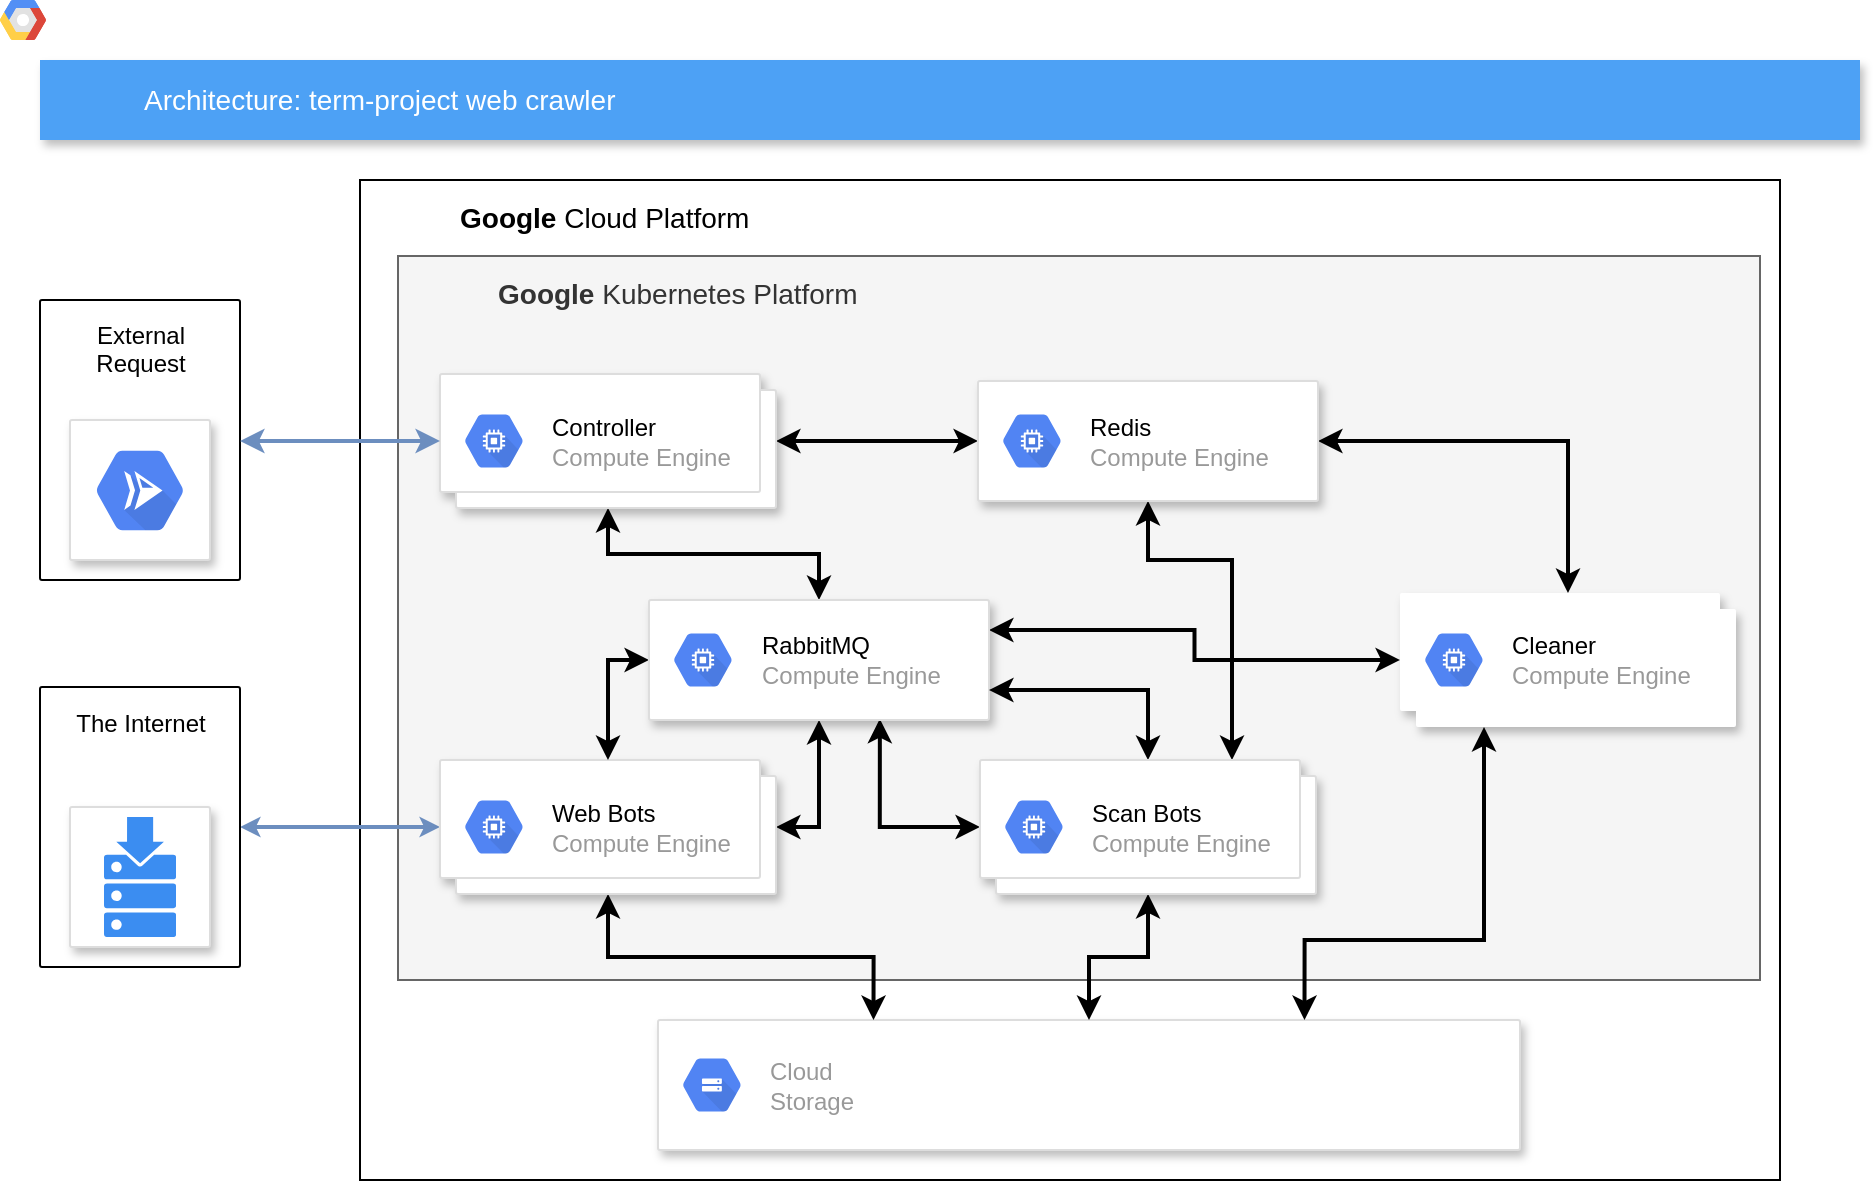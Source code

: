 <mxfile version="12.9.14" type="device"><diagram id="f106602c-feb2-e66a-4537-3a34d633f6aa" name="Page-1"><mxGraphModel dx="1460" dy="875" grid="1" gridSize="10" guides="1" tooltips="1" connect="1" arrows="1" fold="1" page="1" pageScale="1" pageWidth="1169" pageHeight="827" background="#ffffff" math="0" shadow="0"><root><mxCell id="0"/><mxCell id="1" parent="0"/><mxCell id="14" value="&lt;b&gt;Google &lt;/b&gt;Cloud Platform" style="shadow=0;fontSize=14;align=left;spacing=10;9E9E9E;verticalAlign=top;spacingTop=-4;fontStyle=0;spacingLeft=40;html=1;" parent="1" vertex="1"><mxGeometry x="200" y="100" width="710" height="500" as="geometry"/></mxCell><mxCell id="0Fnp5fT_RocTNwi1xGSk-1020" value="&lt;b&gt;Google&lt;/b&gt; Kubernetes Platform" style="shadow=0;fontSize=14;align=left;spacing=10;9E9E9E;verticalAlign=top;spacingTop=-4;fontStyle=0;spacingLeft=40;html=1;fillColor=#f5f5f5;strokeColor=#666666;fontColor=#333333;" parent="1" vertex="1"><mxGeometry x="219" y="138" width="681" height="362" as="geometry"/></mxCell><mxCell id="818" value="Architecture: term-project web crawler" style="fillColor=#4DA1F5;strokeColor=none;shadow=1;gradientColor=none;fontSize=14;align=left;spacingLeft=50;fontColor=#ffffff;html=1;" parent="1" vertex="1"><mxGeometry x="40" y="40" width="910" height="40" as="geometry"/></mxCell><mxCell id="999" style="edgeStyle=orthogonalEdgeStyle;rounded=0;elbow=vertical;html=1;labelBackgroundColor=none;startFill=1;startSize=4;endArrow=classic;endFill=1;endSize=4;jettySize=auto;orthogonalLoop=1;strokeColor=#6c8ebf;strokeWidth=2;fontSize=12;fontColor=#000000;align=left;dashed=0;startArrow=classic;fillColor=#dae8fc;" parent="1" source="997" target="0Fnp5fT_RocTNwi1xGSk-1035" edge="1"><mxGeometry relative="1" as="geometry"><Array as="points"/><mxPoint x="252.138" y="232.172" as="targetPoint"/></mxGeometry></mxCell><mxCell id="0Fnp5fT_RocTNwi1xGSk-1002" value="" style="group" parent="1" vertex="1" connectable="0"><mxGeometry x="40" y="353.5" width="100" height="140" as="geometry"/></mxCell><mxCell id="997" value="The Internet" style="rounded=1;absoluteArcSize=1;arcSize=2;html=1;shadow=0;dashed=0;fontSize=12;align=center;verticalAlign=top;spacing=10;spacingTop=-4;" parent="0Fnp5fT_RocTNwi1xGSk-1002" vertex="1"><mxGeometry width="100" height="140" as="geometry"/></mxCell><mxCell id="985" value="" style="strokeColor=#dddddd;fillColor=#ffffff;shadow=1;strokeWidth=1;rounded=1;absoluteArcSize=1;arcSize=2;labelPosition=center;verticalLabelPosition=middle;align=center;verticalAlign=bottom;spacingLeft=0;fontColor=#999999;fontSize=12;whiteSpace=wrap;spacingBottom=2;html=1;" parent="0Fnp5fT_RocTNwi1xGSk-1002" vertex="1"><mxGeometry x="15" y="60" width="70" height="70" as="geometry"/></mxCell><mxCell id="0Fnp5fT_RocTNwi1xGSk-1001" value="" style="html=1;aspect=fixed;strokeColor=none;shadow=0;align=center;verticalAlign=top;fillColor=#3B8DF1;shape=mxgraph.gcp2.repository" parent="0Fnp5fT_RocTNwi1xGSk-1002" vertex="1"><mxGeometry x="32" y="65" width="36" height="60" as="geometry"/></mxCell><mxCell id="0Fnp5fT_RocTNwi1xGSk-1009" value="" style="group" parent="1" vertex="1" connectable="0"><mxGeometry x="40" y="160" width="100" height="140" as="geometry"/></mxCell><mxCell id="0Fnp5fT_RocTNwi1xGSk-1010" value="External&lt;br&gt;Request" style="rounded=1;absoluteArcSize=1;arcSize=2;html=1;shadow=0;dashed=0;fontSize=12;align=center;verticalAlign=top;spacing=10;spacingTop=-4;" parent="0Fnp5fT_RocTNwi1xGSk-1009" vertex="1"><mxGeometry width="100" height="140" as="geometry"/></mxCell><mxCell id="0Fnp5fT_RocTNwi1xGSk-1011" value="" style="strokeColor=#dddddd;fillColor=#ffffff;shadow=1;strokeWidth=1;rounded=1;absoluteArcSize=1;arcSize=2;labelPosition=center;verticalLabelPosition=middle;align=center;verticalAlign=bottom;spacingLeft=0;fontColor=#999999;fontSize=12;whiteSpace=wrap;spacingBottom=2;html=1;" parent="0Fnp5fT_RocTNwi1xGSk-1009" vertex="1"><mxGeometry x="15" y="60" width="70" height="70" as="geometry"/></mxCell><mxCell id="0Fnp5fT_RocTNwi1xGSk-1039" value="" style="html=1;fillColor=#5184F3;strokeColor=none;verticalAlign=top;labelPosition=center;verticalLabelPosition=bottom;align=center;spacingTop=-6;fontSize=11;fontStyle=1;fontColor=#999999;shape=mxgraph.gcp2.hexIcon;prIcon=cloud_run" parent="0Fnp5fT_RocTNwi1xGSk-1009" vertex="1"><mxGeometry x="17" y="66" width="66" height="58.5" as="geometry"/></mxCell><mxCell id="0Fnp5fT_RocTNwi1xGSk-1021" value="" style="shape=mxgraph.gcp2.google_cloud_platform;fillColor=#F6F6F6;strokeColor=none;shadow=0;gradientColor=none;" parent="1" vertex="1"><mxGeometry width="23" height="20" relative="1" as="geometry"><mxPoint x="20" y="10" as="offset"/></mxGeometry></mxCell><mxCell id="15" value="" style="shape=mxgraph.gcp2.google_cloud_platform;fillColor=#F6F6F6;strokeColor=none;shadow=0;gradientColor=none;" parent="1" vertex="1"><mxGeometry width="23" height="20" relative="1" as="geometry"><mxPoint x="20" y="10" as="offset"/></mxGeometry></mxCell><mxCell id="0Fnp5fT_RocTNwi1xGSk-1006" value="" style="strokeColor=#dddddd;shadow=1;strokeWidth=1;rounded=1;absoluteArcSize=1;arcSize=2;align=center;" parent="1" vertex="1"><mxGeometry x="349" y="520" width="431" height="65" as="geometry"/></mxCell><mxCell id="0Fnp5fT_RocTNwi1xGSk-1007" value="Cloud&#10;Storage" style="dashed=0;connectable=0;html=1;fillColor=#5184F3;strokeColor=none;shape=mxgraph.gcp2.hexIcon;prIcon=cloud_storage;part=1;labelPosition=right;verticalLabelPosition=middle;align=left;verticalAlign=middle;spacingLeft=5;fontColor=#999999;fontSize=12;" parent="0Fnp5fT_RocTNwi1xGSk-1006" vertex="1"><mxGeometry y="0.5" width="44" height="39" relative="1" as="geometry"><mxPoint x="5" y="-19.5" as="offset"/></mxGeometry></mxCell><mxCell id="0Fnp5fT_RocTNwi1xGSk-1042" style="edgeStyle=orthogonalEdgeStyle;rounded=0;orthogonalLoop=1;jettySize=auto;html=1;exitX=0.5;exitY=1;exitDx=0;exitDy=0;startArrow=classic;startFill=1;endArrow=classic;endFill=1;strokeWidth=2;" parent="1" source="0Fnp5fT_RocTNwi1xGSk-1032" target="0Fnp5fT_RocTNwi1xGSk-1037" edge="1"><mxGeometry relative="1" as="geometry"/></mxCell><mxCell id="0Fnp5fT_RocTNwi1xGSk-1053" style="edgeStyle=orthogonalEdgeStyle;rounded=0;orthogonalLoop=1;jettySize=auto;html=1;exitX=1;exitY=0.5;exitDx=0;exitDy=0;startArrow=classic;startFill=1;endArrow=classic;endFill=1;strokeWidth=2;" parent="1" source="0Fnp5fT_RocTNwi1xGSk-1032" target="0Fnp5fT_RocTNwi1xGSk-1051" edge="1"><mxGeometry relative="1" as="geometry"/></mxCell><mxCell id="0Fnp5fT_RocTNwi1xGSk-1032" value="" style="shape=mxgraph.gcp2.doubleRect;strokeColor=#dddddd;shadow=1;strokeWidth=1;align=center;" parent="1" vertex="1"><mxGeometry x="240" y="197" width="168" height="67" as="geometry"/></mxCell><mxCell id="0Fnp5fT_RocTNwi1xGSk-1033" value="&lt;font color=&quot;#000000&quot;&gt;Controller&lt;/font&gt;&lt;br&gt;Compute Engine" style="dashed=0;connectable=0;html=1;fillColor=#5184F3;strokeColor=none;shape=mxgraph.gcp2.hexIcon;prIcon=compute_engine;part=1;labelPosition=right;verticalLabelPosition=middle;align=left;verticalAlign=middle;spacingLeft=5;fontColor=#999999;fontSize=12;" parent="0Fnp5fT_RocTNwi1xGSk-1032" vertex="1"><mxGeometry y="0.5" width="44" height="39" relative="1" as="geometry"><mxPoint x="5" y="-19.5" as="offset"/></mxGeometry></mxCell><mxCell id="0Fnp5fT_RocTNwi1xGSk-1034" style="edgeStyle=orthogonalEdgeStyle;rounded=0;orthogonalLoop=1;jettySize=auto;html=1;entryX=0;entryY=0.5;entryDx=0;entryDy=0;startArrow=classic;startFill=1;endArrow=classic;endFill=1;strokeWidth=2;fillColor=#dae8fc;strokeColor=#6c8ebf;" parent="1" source="0Fnp5fT_RocTNwi1xGSk-1010" target="0Fnp5fT_RocTNwi1xGSk-1032" edge="1"><mxGeometry relative="1" as="geometry"><Array as="points"><mxPoint x="190" y="230"/></Array></mxGeometry></mxCell><mxCell id="0Fnp5fT_RocTNwi1xGSk-1045" style="edgeStyle=orthogonalEdgeStyle;rounded=0;orthogonalLoop=1;jettySize=auto;html=1;exitX=0.5;exitY=1;exitDx=0;exitDy=0;startArrow=classic;startFill=1;endArrow=classic;endFill=1;strokeWidth=2;entryX=0.25;entryY=0;entryDx=0;entryDy=0;" parent="1" source="0Fnp5fT_RocTNwi1xGSk-1035" target="0Fnp5fT_RocTNwi1xGSk-1006" edge="1"><mxGeometry relative="1" as="geometry"/></mxCell><mxCell id="0Fnp5fT_RocTNwi1xGSk-1048" style="edgeStyle=orthogonalEdgeStyle;rounded=0;orthogonalLoop=1;jettySize=auto;html=1;exitX=1;exitY=0.5;exitDx=0;exitDy=0;entryX=0.5;entryY=1;entryDx=0;entryDy=0;startArrow=classic;startFill=1;endArrow=classic;endFill=1;strokeWidth=2;" parent="1" source="0Fnp5fT_RocTNwi1xGSk-1035" target="0Fnp5fT_RocTNwi1xGSk-1037" edge="1"><mxGeometry relative="1" as="geometry"/></mxCell><mxCell id="0Fnp5fT_RocTNwi1xGSk-1035" value="" style="shape=mxgraph.gcp2.doubleRect;strokeColor=#dddddd;shadow=1;strokeWidth=1;align=center;" parent="1" vertex="1"><mxGeometry x="240" y="390" width="168" height="67" as="geometry"/></mxCell><mxCell id="0Fnp5fT_RocTNwi1xGSk-1036" value="&lt;font color=&quot;#000000&quot;&gt;Web Bots&lt;/font&gt;&lt;br&gt;Compute Engine" style="dashed=0;connectable=0;html=1;fillColor=#5184F3;strokeColor=none;shape=mxgraph.gcp2.hexIcon;prIcon=compute_engine;part=1;labelPosition=right;verticalLabelPosition=middle;align=left;verticalAlign=middle;spacingLeft=5;fontColor=#999999;fontSize=12;" parent="0Fnp5fT_RocTNwi1xGSk-1035" vertex="1"><mxGeometry y="0.5" width="44" height="39" relative="1" as="geometry"><mxPoint x="5" y="-19.5" as="offset"/></mxGeometry></mxCell><mxCell id="0Fnp5fT_RocTNwi1xGSk-1044" style="edgeStyle=orthogonalEdgeStyle;rounded=0;orthogonalLoop=1;jettySize=auto;html=1;exitX=0;exitY=0.5;exitDx=0;exitDy=0;entryX=0.5;entryY=0;entryDx=0;entryDy=0;startArrow=classic;startFill=1;endArrow=classic;endFill=1;strokeWidth=2;" parent="1" source="0Fnp5fT_RocTNwi1xGSk-1037" target="0Fnp5fT_RocTNwi1xGSk-1035" edge="1"><mxGeometry relative="1" as="geometry"/></mxCell><mxCell id="0Fnp5fT_RocTNwi1xGSk-1049" style="edgeStyle=orthogonalEdgeStyle;rounded=0;orthogonalLoop=1;jettySize=auto;html=1;exitX=0.679;exitY=0.99;exitDx=0;exitDy=0;entryX=0;entryY=0.5;entryDx=0;entryDy=0;startArrow=classic;startFill=1;endArrow=classic;endFill=1;strokeWidth=2;exitPerimeter=0;" parent="1" source="0Fnp5fT_RocTNwi1xGSk-1037" target="0Fnp5fT_RocTNwi1xGSk-1046" edge="1"><mxGeometry relative="1" as="geometry"/></mxCell><mxCell id="IzZqUgpOyxwN58l1Rbno-1001" style="edgeStyle=orthogonalEdgeStyle;rounded=0;orthogonalLoop=1;jettySize=auto;html=1;exitX=1;exitY=0.25;exitDx=0;exitDy=0;startArrow=classic;startFill=1;strokeWidth=2;" parent="1" source="0Fnp5fT_RocTNwi1xGSk-1037" target="IzZqUgpOyxwN58l1Rbno-999" edge="1"><mxGeometry relative="1" as="geometry"><mxPoint x="710" y="326" as="targetPoint"/></mxGeometry></mxCell><mxCell id="0Fnp5fT_RocTNwi1xGSk-1037" value="" style="strokeColor=#dddddd;shadow=1;strokeWidth=1;rounded=1;absoluteArcSize=1;arcSize=2;align=center;" parent="1" vertex="1"><mxGeometry x="344.5" y="310" width="170" height="60" as="geometry"/></mxCell><mxCell id="0Fnp5fT_RocTNwi1xGSk-1038" value="&lt;font color=&quot;#000000&quot;&gt;RabbitMQ&lt;/font&gt;&lt;br&gt;Compute Engine" style="dashed=0;connectable=0;html=1;fillColor=#5184F3;strokeColor=none;shape=mxgraph.gcp2.hexIcon;prIcon=compute_engine;part=1;labelPosition=right;verticalLabelPosition=middle;align=left;verticalAlign=middle;spacingLeft=5;fontColor=#999999;fontSize=12;" parent="0Fnp5fT_RocTNwi1xGSk-1037" vertex="1"><mxGeometry y="0.5" width="44" height="39" relative="1" as="geometry"><mxPoint x="5" y="-19.5" as="offset"/></mxGeometry></mxCell><mxCell id="0Fnp5fT_RocTNwi1xGSk-1050" style="edgeStyle=orthogonalEdgeStyle;rounded=0;orthogonalLoop=1;jettySize=auto;html=1;exitX=0.5;exitY=1;exitDx=0;exitDy=0;entryX=0.5;entryY=0;entryDx=0;entryDy=0;startArrow=classic;startFill=1;endArrow=classic;endFill=1;strokeWidth=2;" parent="1" source="0Fnp5fT_RocTNwi1xGSk-1046" target="0Fnp5fT_RocTNwi1xGSk-1006" edge="1"><mxGeometry relative="1" as="geometry"/></mxCell><mxCell id="0Fnp5fT_RocTNwi1xGSk-1063" style="edgeStyle=orthogonalEdgeStyle;rounded=0;orthogonalLoop=1;jettySize=auto;html=1;exitX=0.5;exitY=0;exitDx=0;exitDy=0;entryX=1;entryY=0.75;entryDx=0;entryDy=0;startArrow=classic;startFill=1;endArrow=classic;endFill=1;strokeWidth=2;fontColor=#808080;" parent="1" source="0Fnp5fT_RocTNwi1xGSk-1046" target="0Fnp5fT_RocTNwi1xGSk-1037" edge="1"><mxGeometry relative="1" as="geometry"/></mxCell><mxCell id="R8MmcE_SCCuRWXnr-O7H-999" style="edgeStyle=orthogonalEdgeStyle;rounded=0;orthogonalLoop=1;jettySize=auto;html=1;exitX=0.75;exitY=0;exitDx=0;exitDy=0;entryX=0.5;entryY=1;entryDx=0;entryDy=0;strokeWidth=2;startArrow=classic;startFill=1;" edge="1" parent="1" source="0Fnp5fT_RocTNwi1xGSk-1046" target="0Fnp5fT_RocTNwi1xGSk-1051"><mxGeometry relative="1" as="geometry"><Array as="points"><mxPoint x="636" y="290"/><mxPoint x="594" y="290"/></Array></mxGeometry></mxCell><mxCell id="0Fnp5fT_RocTNwi1xGSk-1046" value="" style="shape=mxgraph.gcp2.doubleRect;strokeColor=#dddddd;shadow=1;strokeWidth=1;align=center;" parent="1" vertex="1"><mxGeometry x="510" y="390" width="168" height="67" as="geometry"/></mxCell><mxCell id="0Fnp5fT_RocTNwi1xGSk-1047" value="&lt;font color=&quot;#000000&quot;&gt;Scan Bots&lt;/font&gt;&lt;br&gt;Compute Engine" style="dashed=0;connectable=0;html=1;fillColor=#5184F3;strokeColor=none;shape=mxgraph.gcp2.hexIcon;prIcon=compute_engine;part=1;labelPosition=right;verticalLabelPosition=middle;align=left;verticalAlign=middle;spacingLeft=5;fontColor=#999999;fontSize=12;" parent="0Fnp5fT_RocTNwi1xGSk-1046" vertex="1"><mxGeometry y="0.5" width="44" height="39" relative="1" as="geometry"><mxPoint x="5" y="-19.5" as="offset"/></mxGeometry></mxCell><mxCell id="IzZqUgpOyxwN58l1Rbno-1002" style="edgeStyle=orthogonalEdgeStyle;rounded=0;orthogonalLoop=1;jettySize=auto;html=1;exitX=1;exitY=0.5;exitDx=0;exitDy=0;startArrow=classic;startFill=1;strokeWidth=2;" parent="1" source="0Fnp5fT_RocTNwi1xGSk-1051" target="IzZqUgpOyxwN58l1Rbno-999" edge="1"><mxGeometry relative="1" as="geometry"/></mxCell><mxCell id="0Fnp5fT_RocTNwi1xGSk-1051" value="" style="strokeColor=#dddddd;shadow=1;strokeWidth=1;rounded=1;absoluteArcSize=1;arcSize=2;align=center;" parent="1" vertex="1"><mxGeometry x="509" y="200.5" width="170" height="60" as="geometry"/></mxCell><mxCell id="0Fnp5fT_RocTNwi1xGSk-1052" value="&lt;font color=&quot;#000000&quot;&gt;Redis&lt;/font&gt;&lt;br&gt;Compute Engine" style="dashed=0;connectable=0;html=1;fillColor=#5184F3;strokeColor=none;shape=mxgraph.gcp2.hexIcon;prIcon=compute_engine;part=1;labelPosition=right;verticalLabelPosition=middle;align=left;verticalAlign=middle;spacingLeft=5;fontColor=#999999;fontSize=12;" parent="0Fnp5fT_RocTNwi1xGSk-1051" vertex="1"><mxGeometry y="0.5" width="44" height="39" relative="1" as="geometry"><mxPoint x="5" y="-19.5" as="offset"/></mxGeometry></mxCell><mxCell id="IzZqUgpOyxwN58l1Rbno-1003" style="edgeStyle=orthogonalEdgeStyle;rounded=0;orthogonalLoop=1;jettySize=auto;html=1;exitX=0.25;exitY=1;exitDx=0;exitDy=0;entryX=0.75;entryY=0;entryDx=0;entryDy=0;startArrow=classic;startFill=1;strokeWidth=2;" parent="1" source="IzZqUgpOyxwN58l1Rbno-999" target="0Fnp5fT_RocTNwi1xGSk-1006" edge="1"><mxGeometry relative="1" as="geometry"><Array as="points"><mxPoint x="762" y="480"/><mxPoint x="672" y="480"/></Array></mxGeometry></mxCell><mxCell id="IzZqUgpOyxwN58l1Rbno-999" value="" style="shape=mxgraph.gcp2.doubleRect;strokeColor=none;shadow=1;strokeWidth=1;align=center;fillColor=#FFFFFF;" parent="1" vertex="1"><mxGeometry x="720" y="306.5" width="168" height="67" as="geometry"/></mxCell><mxCell id="IzZqUgpOyxwN58l1Rbno-1000" value="&lt;font color=&quot;#000000&quot;&gt;Cleaner&lt;/font&gt;&lt;br&gt;Compute Engine" style="dashed=0;connectable=0;html=1;fillColor=#5184F3;strokeColor=none;shape=mxgraph.gcp2.hexIcon;prIcon=compute_engine;part=1;labelPosition=right;verticalLabelPosition=middle;align=left;verticalAlign=middle;spacingLeft=5;fontColor=#999999;fontSize=12;" parent="IzZqUgpOyxwN58l1Rbno-999" vertex="1"><mxGeometry y="0.5" width="44" height="39" relative="1" as="geometry"><mxPoint x="5" y="-19.5" as="offset"/></mxGeometry></mxCell></root></mxGraphModel></diagram></mxfile>